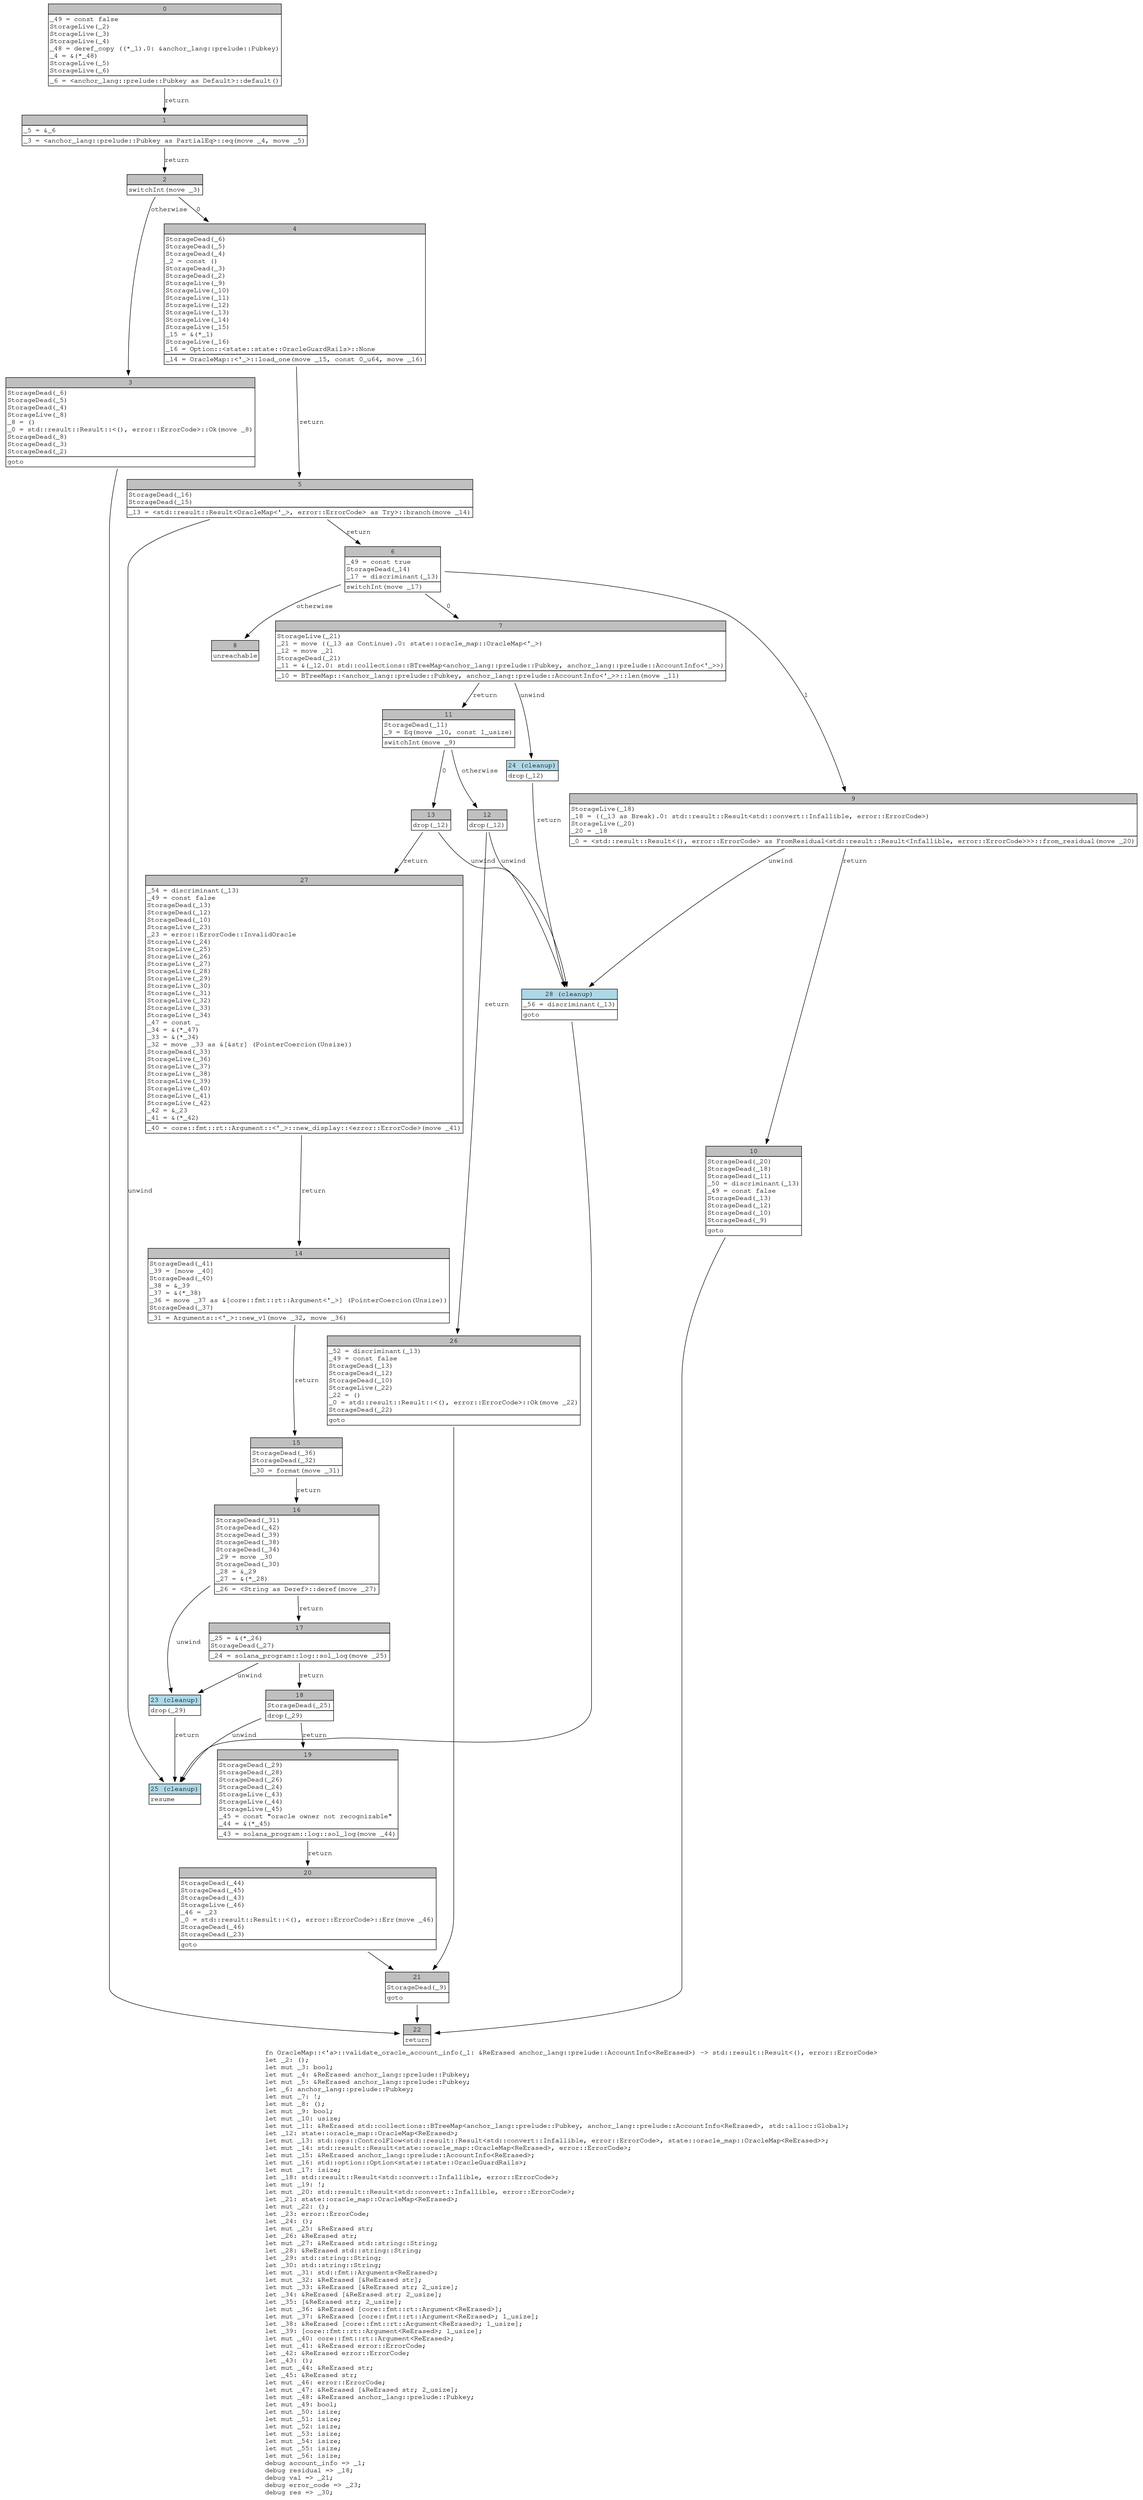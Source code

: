 digraph Mir_0_3607 {
    graph [fontname="Courier, monospace"];
    node [fontname="Courier, monospace"];
    edge [fontname="Courier, monospace"];
    label=<fn OracleMap::&lt;'a&gt;::validate_oracle_account_info(_1: &amp;ReErased anchor_lang::prelude::AccountInfo&lt;ReErased&gt;) -&gt; std::result::Result&lt;(), error::ErrorCode&gt;<br align="left"/>let _2: ();<br align="left"/>let mut _3: bool;<br align="left"/>let mut _4: &amp;ReErased anchor_lang::prelude::Pubkey;<br align="left"/>let mut _5: &amp;ReErased anchor_lang::prelude::Pubkey;<br align="left"/>let _6: anchor_lang::prelude::Pubkey;<br align="left"/>let mut _7: !;<br align="left"/>let mut _8: ();<br align="left"/>let mut _9: bool;<br align="left"/>let mut _10: usize;<br align="left"/>let mut _11: &amp;ReErased std::collections::BTreeMap&lt;anchor_lang::prelude::Pubkey, anchor_lang::prelude::AccountInfo&lt;ReErased&gt;, std::alloc::Global&gt;;<br align="left"/>let _12: state::oracle_map::OracleMap&lt;ReErased&gt;;<br align="left"/>let mut _13: std::ops::ControlFlow&lt;std::result::Result&lt;std::convert::Infallible, error::ErrorCode&gt;, state::oracle_map::OracleMap&lt;ReErased&gt;&gt;;<br align="left"/>let mut _14: std::result::Result&lt;state::oracle_map::OracleMap&lt;ReErased&gt;, error::ErrorCode&gt;;<br align="left"/>let mut _15: &amp;ReErased anchor_lang::prelude::AccountInfo&lt;ReErased&gt;;<br align="left"/>let mut _16: std::option::Option&lt;state::state::OracleGuardRails&gt;;<br align="left"/>let mut _17: isize;<br align="left"/>let _18: std::result::Result&lt;std::convert::Infallible, error::ErrorCode&gt;;<br align="left"/>let mut _19: !;<br align="left"/>let mut _20: std::result::Result&lt;std::convert::Infallible, error::ErrorCode&gt;;<br align="left"/>let _21: state::oracle_map::OracleMap&lt;ReErased&gt;;<br align="left"/>let mut _22: ();<br align="left"/>let _23: error::ErrorCode;<br align="left"/>let _24: ();<br align="left"/>let mut _25: &amp;ReErased str;<br align="left"/>let _26: &amp;ReErased str;<br align="left"/>let mut _27: &amp;ReErased std::string::String;<br align="left"/>let _28: &amp;ReErased std::string::String;<br align="left"/>let _29: std::string::String;<br align="left"/>let _30: std::string::String;<br align="left"/>let mut _31: std::fmt::Arguments&lt;ReErased&gt;;<br align="left"/>let mut _32: &amp;ReErased [&amp;ReErased str];<br align="left"/>let mut _33: &amp;ReErased [&amp;ReErased str; 2_usize];<br align="left"/>let _34: &amp;ReErased [&amp;ReErased str; 2_usize];<br align="left"/>let _35: [&amp;ReErased str; 2_usize];<br align="left"/>let mut _36: &amp;ReErased [core::fmt::rt::Argument&lt;ReErased&gt;];<br align="left"/>let mut _37: &amp;ReErased [core::fmt::rt::Argument&lt;ReErased&gt;; 1_usize];<br align="left"/>let _38: &amp;ReErased [core::fmt::rt::Argument&lt;ReErased&gt;; 1_usize];<br align="left"/>let _39: [core::fmt::rt::Argument&lt;ReErased&gt;; 1_usize];<br align="left"/>let mut _40: core::fmt::rt::Argument&lt;ReErased&gt;;<br align="left"/>let mut _41: &amp;ReErased error::ErrorCode;<br align="left"/>let _42: &amp;ReErased error::ErrorCode;<br align="left"/>let _43: ();<br align="left"/>let mut _44: &amp;ReErased str;<br align="left"/>let _45: &amp;ReErased str;<br align="left"/>let mut _46: error::ErrorCode;<br align="left"/>let mut _47: &amp;ReErased [&amp;ReErased str; 2_usize];<br align="left"/>let mut _48: &amp;ReErased anchor_lang::prelude::Pubkey;<br align="left"/>let mut _49: bool;<br align="left"/>let mut _50: isize;<br align="left"/>let mut _51: isize;<br align="left"/>let mut _52: isize;<br align="left"/>let mut _53: isize;<br align="left"/>let mut _54: isize;<br align="left"/>let mut _55: isize;<br align="left"/>let mut _56: isize;<br align="left"/>debug account_info =&gt; _1;<br align="left"/>debug residual =&gt; _18;<br align="left"/>debug val =&gt; _21;<br align="left"/>debug error_code =&gt; _23;<br align="left"/>debug res =&gt; _30;<br align="left"/>>;
    bb0__0_3607 [shape="none", label=<<table border="0" cellborder="1" cellspacing="0"><tr><td bgcolor="gray" align="center" colspan="1">0</td></tr><tr><td align="left" balign="left">_49 = const false<br/>StorageLive(_2)<br/>StorageLive(_3)<br/>StorageLive(_4)<br/>_48 = deref_copy ((*_1).0: &amp;anchor_lang::prelude::Pubkey)<br/>_4 = &amp;(*_48)<br/>StorageLive(_5)<br/>StorageLive(_6)<br/></td></tr><tr><td align="left">_6 = &lt;anchor_lang::prelude::Pubkey as Default&gt;::default()</td></tr></table>>];
    bb1__0_3607 [shape="none", label=<<table border="0" cellborder="1" cellspacing="0"><tr><td bgcolor="gray" align="center" colspan="1">1</td></tr><tr><td align="left" balign="left">_5 = &amp;_6<br/></td></tr><tr><td align="left">_3 = &lt;anchor_lang::prelude::Pubkey as PartialEq&gt;::eq(move _4, move _5)</td></tr></table>>];
    bb2__0_3607 [shape="none", label=<<table border="0" cellborder="1" cellspacing="0"><tr><td bgcolor="gray" align="center" colspan="1">2</td></tr><tr><td align="left">switchInt(move _3)</td></tr></table>>];
    bb3__0_3607 [shape="none", label=<<table border="0" cellborder="1" cellspacing="0"><tr><td bgcolor="gray" align="center" colspan="1">3</td></tr><tr><td align="left" balign="left">StorageDead(_6)<br/>StorageDead(_5)<br/>StorageDead(_4)<br/>StorageLive(_8)<br/>_8 = ()<br/>_0 = std::result::Result::&lt;(), error::ErrorCode&gt;::Ok(move _8)<br/>StorageDead(_8)<br/>StorageDead(_3)<br/>StorageDead(_2)<br/></td></tr><tr><td align="left">goto</td></tr></table>>];
    bb4__0_3607 [shape="none", label=<<table border="0" cellborder="1" cellspacing="0"><tr><td bgcolor="gray" align="center" colspan="1">4</td></tr><tr><td align="left" balign="left">StorageDead(_6)<br/>StorageDead(_5)<br/>StorageDead(_4)<br/>_2 = const ()<br/>StorageDead(_3)<br/>StorageDead(_2)<br/>StorageLive(_9)<br/>StorageLive(_10)<br/>StorageLive(_11)<br/>StorageLive(_12)<br/>StorageLive(_13)<br/>StorageLive(_14)<br/>StorageLive(_15)<br/>_15 = &amp;(*_1)<br/>StorageLive(_16)<br/>_16 = Option::&lt;state::state::OracleGuardRails&gt;::None<br/></td></tr><tr><td align="left">_14 = OracleMap::&lt;'_&gt;::load_one(move _15, const 0_u64, move _16)</td></tr></table>>];
    bb5__0_3607 [shape="none", label=<<table border="0" cellborder="1" cellspacing="0"><tr><td bgcolor="gray" align="center" colspan="1">5</td></tr><tr><td align="left" balign="left">StorageDead(_16)<br/>StorageDead(_15)<br/></td></tr><tr><td align="left">_13 = &lt;std::result::Result&lt;OracleMap&lt;'_&gt;, error::ErrorCode&gt; as Try&gt;::branch(move _14)</td></tr></table>>];
    bb6__0_3607 [shape="none", label=<<table border="0" cellborder="1" cellspacing="0"><tr><td bgcolor="gray" align="center" colspan="1">6</td></tr><tr><td align="left" balign="left">_49 = const true<br/>StorageDead(_14)<br/>_17 = discriminant(_13)<br/></td></tr><tr><td align="left">switchInt(move _17)</td></tr></table>>];
    bb7__0_3607 [shape="none", label=<<table border="0" cellborder="1" cellspacing="0"><tr><td bgcolor="gray" align="center" colspan="1">7</td></tr><tr><td align="left" balign="left">StorageLive(_21)<br/>_21 = move ((_13 as Continue).0: state::oracle_map::OracleMap&lt;'_&gt;)<br/>_12 = move _21<br/>StorageDead(_21)<br/>_11 = &amp;(_12.0: std::collections::BTreeMap&lt;anchor_lang::prelude::Pubkey, anchor_lang::prelude::AccountInfo&lt;'_&gt;&gt;)<br/></td></tr><tr><td align="left">_10 = BTreeMap::&lt;anchor_lang::prelude::Pubkey, anchor_lang::prelude::AccountInfo&lt;'_&gt;&gt;::len(move _11)</td></tr></table>>];
    bb8__0_3607 [shape="none", label=<<table border="0" cellborder="1" cellspacing="0"><tr><td bgcolor="gray" align="center" colspan="1">8</td></tr><tr><td align="left">unreachable</td></tr></table>>];
    bb9__0_3607 [shape="none", label=<<table border="0" cellborder="1" cellspacing="0"><tr><td bgcolor="gray" align="center" colspan="1">9</td></tr><tr><td align="left" balign="left">StorageLive(_18)<br/>_18 = ((_13 as Break).0: std::result::Result&lt;std::convert::Infallible, error::ErrorCode&gt;)<br/>StorageLive(_20)<br/>_20 = _18<br/></td></tr><tr><td align="left">_0 = &lt;std::result::Result&lt;(), error::ErrorCode&gt; as FromResidual&lt;std::result::Result&lt;Infallible, error::ErrorCode&gt;&gt;&gt;::from_residual(move _20)</td></tr></table>>];
    bb10__0_3607 [shape="none", label=<<table border="0" cellborder="1" cellspacing="0"><tr><td bgcolor="gray" align="center" colspan="1">10</td></tr><tr><td align="left" balign="left">StorageDead(_20)<br/>StorageDead(_18)<br/>StorageDead(_11)<br/>_50 = discriminant(_13)<br/>_49 = const false<br/>StorageDead(_13)<br/>StorageDead(_12)<br/>StorageDead(_10)<br/>StorageDead(_9)<br/></td></tr><tr><td align="left">goto</td></tr></table>>];
    bb11__0_3607 [shape="none", label=<<table border="0" cellborder="1" cellspacing="0"><tr><td bgcolor="gray" align="center" colspan="1">11</td></tr><tr><td align="left" balign="left">StorageDead(_11)<br/>_9 = Eq(move _10, const 1_usize)<br/></td></tr><tr><td align="left">switchInt(move _9)</td></tr></table>>];
    bb12__0_3607 [shape="none", label=<<table border="0" cellborder="1" cellspacing="0"><tr><td bgcolor="gray" align="center" colspan="1">12</td></tr><tr><td align="left">drop(_12)</td></tr></table>>];
    bb13__0_3607 [shape="none", label=<<table border="0" cellborder="1" cellspacing="0"><tr><td bgcolor="gray" align="center" colspan="1">13</td></tr><tr><td align="left">drop(_12)</td></tr></table>>];
    bb14__0_3607 [shape="none", label=<<table border="0" cellborder="1" cellspacing="0"><tr><td bgcolor="gray" align="center" colspan="1">14</td></tr><tr><td align="left" balign="left">StorageDead(_41)<br/>_39 = [move _40]<br/>StorageDead(_40)<br/>_38 = &amp;_39<br/>_37 = &amp;(*_38)<br/>_36 = move _37 as &amp;[core::fmt::rt::Argument&lt;'_&gt;] (PointerCoercion(Unsize))<br/>StorageDead(_37)<br/></td></tr><tr><td align="left">_31 = Arguments::&lt;'_&gt;::new_v1(move _32, move _36)</td></tr></table>>];
    bb15__0_3607 [shape="none", label=<<table border="0" cellborder="1" cellspacing="0"><tr><td bgcolor="gray" align="center" colspan="1">15</td></tr><tr><td align="left" balign="left">StorageDead(_36)<br/>StorageDead(_32)<br/></td></tr><tr><td align="left">_30 = format(move _31)</td></tr></table>>];
    bb16__0_3607 [shape="none", label=<<table border="0" cellborder="1" cellspacing="0"><tr><td bgcolor="gray" align="center" colspan="1">16</td></tr><tr><td align="left" balign="left">StorageDead(_31)<br/>StorageDead(_42)<br/>StorageDead(_39)<br/>StorageDead(_38)<br/>StorageDead(_34)<br/>_29 = move _30<br/>StorageDead(_30)<br/>_28 = &amp;_29<br/>_27 = &amp;(*_28)<br/></td></tr><tr><td align="left">_26 = &lt;String as Deref&gt;::deref(move _27)</td></tr></table>>];
    bb17__0_3607 [shape="none", label=<<table border="0" cellborder="1" cellspacing="0"><tr><td bgcolor="gray" align="center" colspan="1">17</td></tr><tr><td align="left" balign="left">_25 = &amp;(*_26)<br/>StorageDead(_27)<br/></td></tr><tr><td align="left">_24 = solana_program::log::sol_log(move _25)</td></tr></table>>];
    bb18__0_3607 [shape="none", label=<<table border="0" cellborder="1" cellspacing="0"><tr><td bgcolor="gray" align="center" colspan="1">18</td></tr><tr><td align="left" balign="left">StorageDead(_25)<br/></td></tr><tr><td align="left">drop(_29)</td></tr></table>>];
    bb19__0_3607 [shape="none", label=<<table border="0" cellborder="1" cellspacing="0"><tr><td bgcolor="gray" align="center" colspan="1">19</td></tr><tr><td align="left" balign="left">StorageDead(_29)<br/>StorageDead(_28)<br/>StorageDead(_26)<br/>StorageDead(_24)<br/>StorageLive(_43)<br/>StorageLive(_44)<br/>StorageLive(_45)<br/>_45 = const &quot;oracle owner not recognizable&quot;<br/>_44 = &amp;(*_45)<br/></td></tr><tr><td align="left">_43 = solana_program::log::sol_log(move _44)</td></tr></table>>];
    bb20__0_3607 [shape="none", label=<<table border="0" cellborder="1" cellspacing="0"><tr><td bgcolor="gray" align="center" colspan="1">20</td></tr><tr><td align="left" balign="left">StorageDead(_44)<br/>StorageDead(_45)<br/>StorageDead(_43)<br/>StorageLive(_46)<br/>_46 = _23<br/>_0 = std::result::Result::&lt;(), error::ErrorCode&gt;::Err(move _46)<br/>StorageDead(_46)<br/>StorageDead(_23)<br/></td></tr><tr><td align="left">goto</td></tr></table>>];
    bb21__0_3607 [shape="none", label=<<table border="0" cellborder="1" cellspacing="0"><tr><td bgcolor="gray" align="center" colspan="1">21</td></tr><tr><td align="left" balign="left">StorageDead(_9)<br/></td></tr><tr><td align="left">goto</td></tr></table>>];
    bb22__0_3607 [shape="none", label=<<table border="0" cellborder="1" cellspacing="0"><tr><td bgcolor="gray" align="center" colspan="1">22</td></tr><tr><td align="left">return</td></tr></table>>];
    bb23__0_3607 [shape="none", label=<<table border="0" cellborder="1" cellspacing="0"><tr><td bgcolor="lightblue" align="center" colspan="1">23 (cleanup)</td></tr><tr><td align="left">drop(_29)</td></tr></table>>];
    bb24__0_3607 [shape="none", label=<<table border="0" cellborder="1" cellspacing="0"><tr><td bgcolor="lightblue" align="center" colspan="1">24 (cleanup)</td></tr><tr><td align="left">drop(_12)</td></tr></table>>];
    bb25__0_3607 [shape="none", label=<<table border="0" cellborder="1" cellspacing="0"><tr><td bgcolor="lightblue" align="center" colspan="1">25 (cleanup)</td></tr><tr><td align="left">resume</td></tr></table>>];
    bb26__0_3607 [shape="none", label=<<table border="0" cellborder="1" cellspacing="0"><tr><td bgcolor="gray" align="center" colspan="1">26</td></tr><tr><td align="left" balign="left">_52 = discriminant(_13)<br/>_49 = const false<br/>StorageDead(_13)<br/>StorageDead(_12)<br/>StorageDead(_10)<br/>StorageLive(_22)<br/>_22 = ()<br/>_0 = std::result::Result::&lt;(), error::ErrorCode&gt;::Ok(move _22)<br/>StorageDead(_22)<br/></td></tr><tr><td align="left">goto</td></tr></table>>];
    bb27__0_3607 [shape="none", label=<<table border="0" cellborder="1" cellspacing="0"><tr><td bgcolor="gray" align="center" colspan="1">27</td></tr><tr><td align="left" balign="left">_54 = discriminant(_13)<br/>_49 = const false<br/>StorageDead(_13)<br/>StorageDead(_12)<br/>StorageDead(_10)<br/>StorageLive(_23)<br/>_23 = error::ErrorCode::InvalidOracle<br/>StorageLive(_24)<br/>StorageLive(_25)<br/>StorageLive(_26)<br/>StorageLive(_27)<br/>StorageLive(_28)<br/>StorageLive(_29)<br/>StorageLive(_30)<br/>StorageLive(_31)<br/>StorageLive(_32)<br/>StorageLive(_33)<br/>StorageLive(_34)<br/>_47 = const _<br/>_34 = &amp;(*_47)<br/>_33 = &amp;(*_34)<br/>_32 = move _33 as &amp;[&amp;str] (PointerCoercion(Unsize))<br/>StorageDead(_33)<br/>StorageLive(_36)<br/>StorageLive(_37)<br/>StorageLive(_38)<br/>StorageLive(_39)<br/>StorageLive(_40)<br/>StorageLive(_41)<br/>StorageLive(_42)<br/>_42 = &amp;_23<br/>_41 = &amp;(*_42)<br/></td></tr><tr><td align="left">_40 = core::fmt::rt::Argument::&lt;'_&gt;::new_display::&lt;error::ErrorCode&gt;(move _41)</td></tr></table>>];
    bb28__0_3607 [shape="none", label=<<table border="0" cellborder="1" cellspacing="0"><tr><td bgcolor="lightblue" align="center" colspan="1">28 (cleanup)</td></tr><tr><td align="left" balign="left">_56 = discriminant(_13)<br/></td></tr><tr><td align="left">goto</td></tr></table>>];
    bb0__0_3607 -> bb1__0_3607 [label="return"];
    bb1__0_3607 -> bb2__0_3607 [label="return"];
    bb2__0_3607 -> bb4__0_3607 [label="0"];
    bb2__0_3607 -> bb3__0_3607 [label="otherwise"];
    bb3__0_3607 -> bb22__0_3607 [label=""];
    bb4__0_3607 -> bb5__0_3607 [label="return"];
    bb5__0_3607 -> bb6__0_3607 [label="return"];
    bb5__0_3607 -> bb25__0_3607 [label="unwind"];
    bb6__0_3607 -> bb7__0_3607 [label="0"];
    bb6__0_3607 -> bb9__0_3607 [label="1"];
    bb6__0_3607 -> bb8__0_3607 [label="otherwise"];
    bb7__0_3607 -> bb11__0_3607 [label="return"];
    bb7__0_3607 -> bb24__0_3607 [label="unwind"];
    bb9__0_3607 -> bb10__0_3607 [label="return"];
    bb9__0_3607 -> bb28__0_3607 [label="unwind"];
    bb10__0_3607 -> bb22__0_3607 [label=""];
    bb11__0_3607 -> bb13__0_3607 [label="0"];
    bb11__0_3607 -> bb12__0_3607 [label="otherwise"];
    bb12__0_3607 -> bb26__0_3607 [label="return"];
    bb12__0_3607 -> bb28__0_3607 [label="unwind"];
    bb13__0_3607 -> bb27__0_3607 [label="return"];
    bb13__0_3607 -> bb28__0_3607 [label="unwind"];
    bb14__0_3607 -> bb15__0_3607 [label="return"];
    bb15__0_3607 -> bb16__0_3607 [label="return"];
    bb16__0_3607 -> bb17__0_3607 [label="return"];
    bb16__0_3607 -> bb23__0_3607 [label="unwind"];
    bb17__0_3607 -> bb18__0_3607 [label="return"];
    bb17__0_3607 -> bb23__0_3607 [label="unwind"];
    bb18__0_3607 -> bb19__0_3607 [label="return"];
    bb18__0_3607 -> bb25__0_3607 [label="unwind"];
    bb19__0_3607 -> bb20__0_3607 [label="return"];
    bb20__0_3607 -> bb21__0_3607 [label=""];
    bb21__0_3607 -> bb22__0_3607 [label=""];
    bb23__0_3607 -> bb25__0_3607 [label="return"];
    bb24__0_3607 -> bb28__0_3607 [label="return"];
    bb26__0_3607 -> bb21__0_3607 [label=""];
    bb27__0_3607 -> bb14__0_3607 [label="return"];
    bb28__0_3607 -> bb25__0_3607 [label=""];
}
